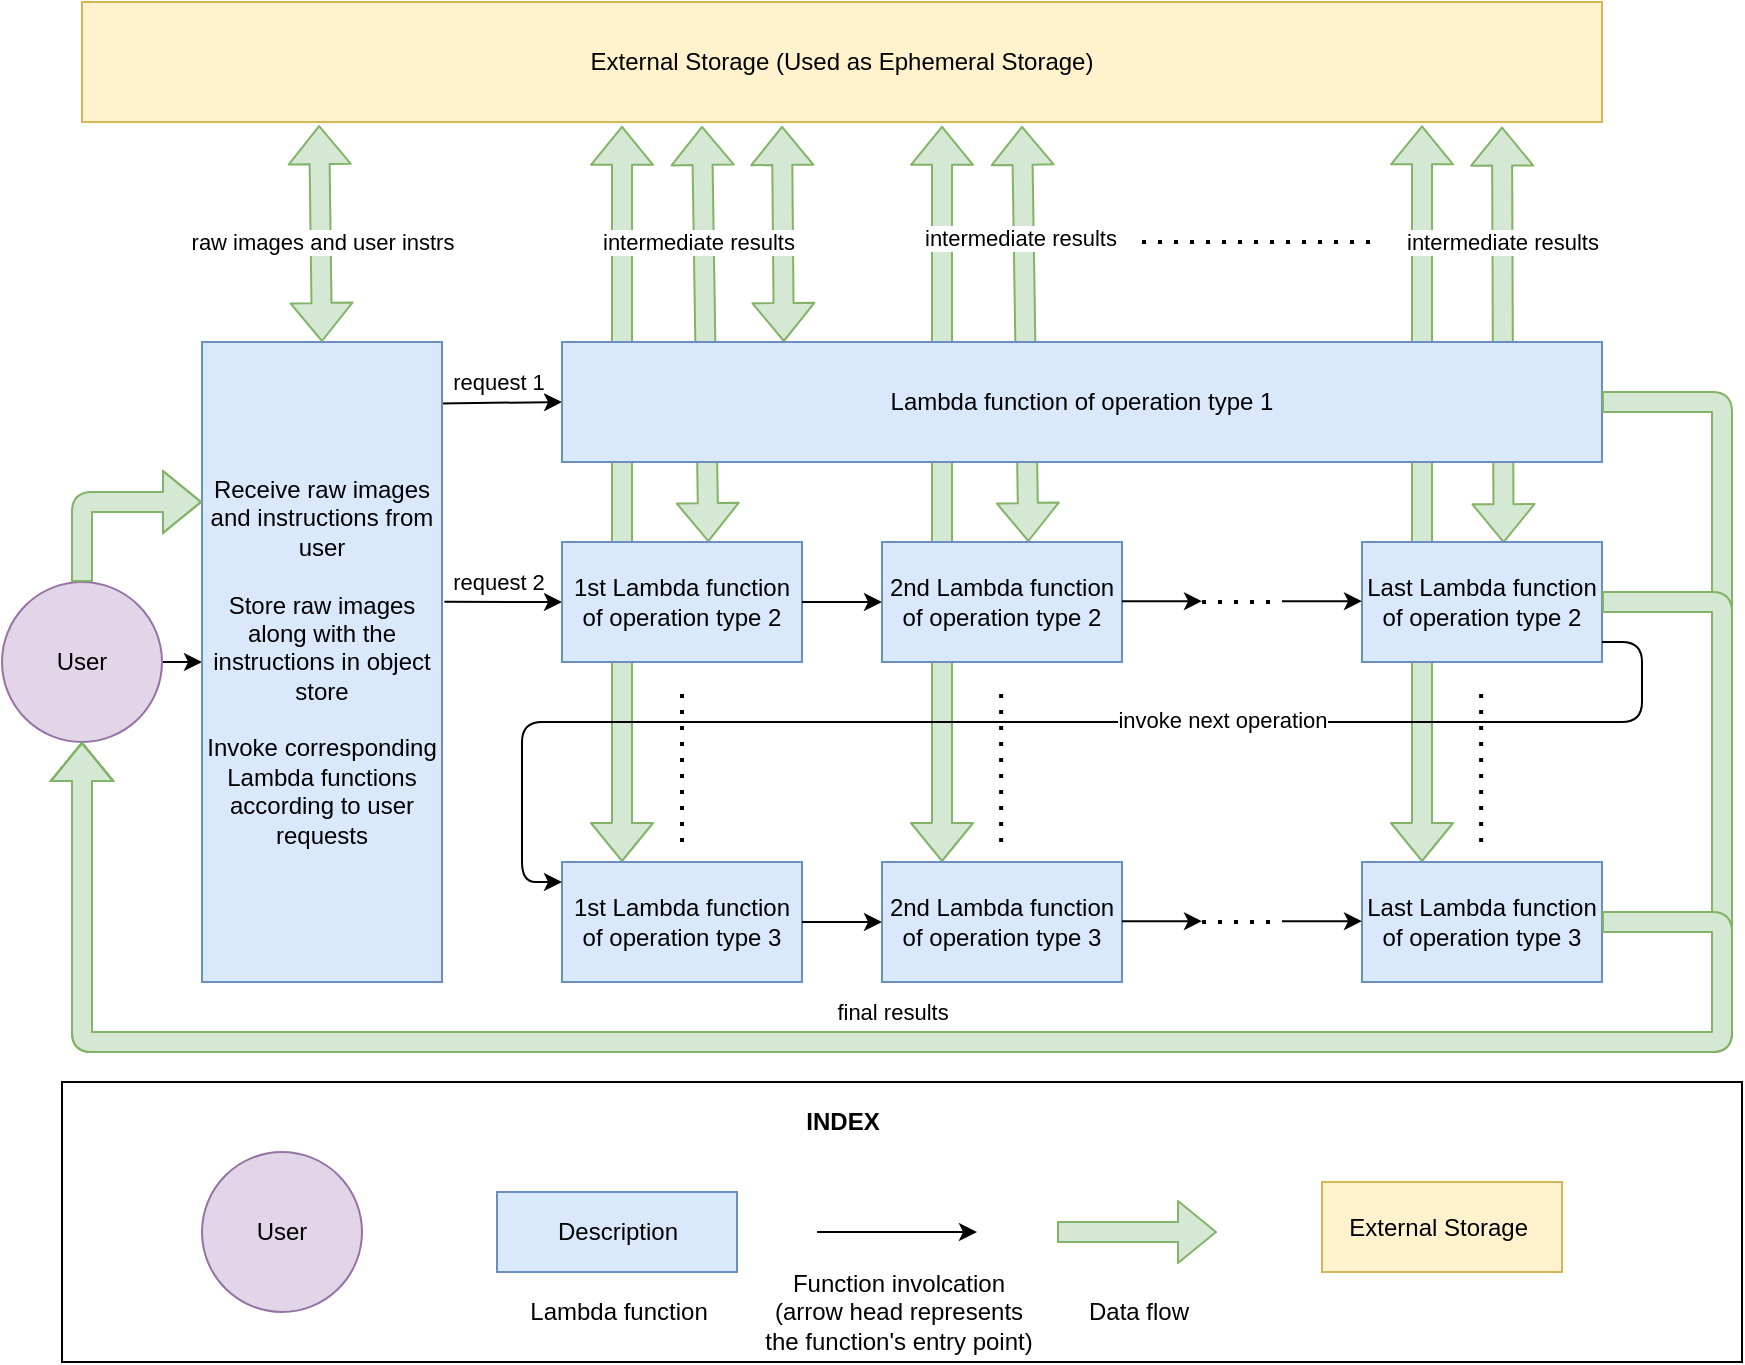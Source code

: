 <mxfile>
    <diagram id="F7K-zjEf-qT3mnokCyHK" name="Page-1">
        <mxGraphModel dx="968" dy="637" grid="1" gridSize="10" guides="1" tooltips="1" connect="1" arrows="1" fold="1" page="0" pageScale="1" pageWidth="850" pageHeight="1100" math="0" shadow="0">
            <root>
                <mxCell id="0"/>
                <mxCell id="1" parent="0"/>
                <mxCell id="126" value="" style="shape=flexArrow;endArrow=classic;html=1;fillColor=#d5e8d4;strokeColor=#82b366;exitX=0.988;exitY=1.038;exitDx=0;exitDy=0;exitPerimeter=0;entryX=0.59;entryY=0.01;entryDx=0;entryDy=0;entryPerimeter=0;startArrow=classic;" parent="1" target="93" edge="1">
                    <mxGeometry width="50" height="50" relative="1" as="geometry">
                        <mxPoint x="750.0" y="92.28" as="sourcePoint"/>
                        <mxPoint x="750.12" y="200" as="targetPoint"/>
                    </mxGeometry>
                </mxCell>
                <mxCell id="127" value="" style="shape=flexArrow;endArrow=classic;html=1;fillColor=#d5e8d4;strokeColor=#82b366;exitX=0.988;exitY=1.038;exitDx=0;exitDy=0;exitPerimeter=0;entryX=0.25;entryY=0;entryDx=0;entryDy=0;startArrow=classic;" parent="1" target="101" edge="1">
                    <mxGeometry width="50" height="50" relative="1" as="geometry">
                        <mxPoint x="710" y="91.68" as="sourcePoint"/>
                        <mxPoint x="710.8" y="300.0" as="targetPoint"/>
                    </mxGeometry>
                </mxCell>
                <mxCell id="109" value="" style="shape=flexArrow;endArrow=classic;startArrow=classic;html=1;exitX=0.25;exitY=0;exitDx=0;exitDy=0;entryX=0.183;entryY=1.033;entryDx=0;entryDy=0;entryPerimeter=0;fillColor=#d5e8d4;strokeColor=#82b366;" parent="1" source="99" edge="1">
                    <mxGeometry width="100" height="100" relative="1" as="geometry">
                        <mxPoint x="473.2" y="300.0" as="sourcePoint"/>
                        <mxPoint x="470" y="91.92" as="targetPoint"/>
                    </mxGeometry>
                </mxCell>
                <mxCell id="111" value="" style="shape=flexArrow;endArrow=classic;startArrow=classic;html=1;exitX=0.25;exitY=0;exitDx=0;exitDy=0;entryX=0.183;entryY=1.033;entryDx=0;entryDy=0;entryPerimeter=0;fillColor=#d5e8d4;strokeColor=#82b366;" parent="1" edge="1">
                    <mxGeometry width="100" height="100" relative="1" as="geometry">
                        <mxPoint x="310" y="460" as="sourcePoint"/>
                        <mxPoint x="310" y="91.92" as="targetPoint"/>
                    </mxGeometry>
                </mxCell>
                <mxCell id="106" value="" style="shape=flexArrow;endArrow=classic;startArrow=classic;html=1;exitX=0.61;exitY=0.001;exitDx=0;exitDy=0;entryX=0.183;entryY=1.033;entryDx=0;entryDy=0;entryPerimeter=0;fillColor=#d5e8d4;strokeColor=#82b366;exitPerimeter=0;" parent="1" source="89" edge="1">
                    <mxGeometry width="100" height="100" relative="1" as="geometry">
                        <mxPoint x="350.92" y="200" as="sourcePoint"/>
                        <mxPoint x="350" y="91.98" as="targetPoint"/>
                    </mxGeometry>
                </mxCell>
                <mxCell id="107" value="" style="shape=flexArrow;endArrow=classic;startArrow=classic;html=1;exitX=0.61;exitY=0.001;exitDx=0;exitDy=0;entryX=0.183;entryY=1.033;entryDx=0;entryDy=0;entryPerimeter=0;fillColor=#d5e8d4;strokeColor=#82b366;exitPerimeter=0;" parent="1" edge="1">
                    <mxGeometry width="100" height="100" relative="1" as="geometry">
                        <mxPoint x="513.2" y="300.0" as="sourcePoint"/>
                        <mxPoint x="510" y="91.92" as="targetPoint"/>
                    </mxGeometry>
                </mxCell>
                <mxCell id="114" value="intermediate results" style="edgeLabel;html=1;align=center;verticalAlign=middle;resizable=0;points=[];" parent="107" vertex="1" connectable="0">
                    <mxGeometry x="0.466" y="2" relative="1" as="geometry">
                        <mxPoint as="offset"/>
                    </mxGeometry>
                </mxCell>
                <mxCell id="2" value="" style="rounded=0;whiteSpace=wrap;html=1;fillColor=default;glass=0;" parent="1" vertex="1">
                    <mxGeometry x="30" y="570" width="840" height="140" as="geometry"/>
                </mxCell>
                <mxCell id="138" value="" style="edgeStyle=none;html=1;" edge="1" parent="1" source="3" target="5">
                    <mxGeometry relative="1" as="geometry"/>
                </mxCell>
                <mxCell id="3" value="User" style="ellipse;whiteSpace=wrap;html=1;aspect=fixed;fillColor=#e1d5e7;strokeColor=#9673a6;" parent="1" vertex="1">
                    <mxGeometry y="320" width="80" height="80" as="geometry"/>
                </mxCell>
                <mxCell id="4" value="External Storage (Used as Ephemeral Storage)" style="rounded=0;whiteSpace=wrap;html=1;fillColor=#fff2cc;strokeColor=#d6b656;" parent="1" vertex="1">
                    <mxGeometry x="40" y="30" width="760" height="60" as="geometry"/>
                </mxCell>
                <mxCell id="79" value="" style="edgeStyle=none;html=1;entryX=0;entryY=0.5;entryDx=0;entryDy=0;exitX=0.994;exitY=0.096;exitDx=0;exitDy=0;exitPerimeter=0;" parent="1" source="5" target="6" edge="1">
                    <mxGeometry relative="1" as="geometry">
                        <Array as="points"/>
                    </mxGeometry>
                </mxCell>
                <mxCell id="132" value="request 1" style="edgeLabel;html=1;align=center;verticalAlign=middle;resizable=0;points=[];" vertex="1" connectable="0" parent="79">
                    <mxGeometry x="-0.422" y="1" relative="1" as="geometry">
                        <mxPoint x="11" y="-10" as="offset"/>
                    </mxGeometry>
                </mxCell>
                <mxCell id="5" value="Receive raw images and instructions from user&lt;br&gt;&lt;br&gt;Store raw images along with the instructions in object store&lt;br&gt;&lt;br&gt;Invoke corresponding Lambda functions according to user requests" style="rounded=0;whiteSpace=wrap;html=1;fillColor=#dae8fc;strokeColor=#6c8ebf;" parent="1" vertex="1">
                    <mxGeometry x="100" y="200" width="120" height="320" as="geometry"/>
                </mxCell>
                <mxCell id="6" value="Lambda function of operation type 1" style="rounded=0;whiteSpace=wrap;html=1;fillColor=#dae8fc;strokeColor=#6c8ebf;" parent="1" vertex="1">
                    <mxGeometry x="280" y="200" width="520" height="60" as="geometry"/>
                </mxCell>
                <mxCell id="9" value="" style="endArrow=none;dashed=1;html=1;dashPattern=1 3;strokeWidth=2;" parent="1" edge="1">
                    <mxGeometry width="50" height="50" relative="1" as="geometry">
                        <mxPoint x="340" y="450" as="sourcePoint"/>
                        <mxPoint x="340" y="370" as="targetPoint"/>
                    </mxGeometry>
                </mxCell>
                <mxCell id="20" value="" style="shape=flexArrow;endArrow=classic;startArrow=classic;html=1;exitX=0.5;exitY=0;exitDx=0;exitDy=0;entryX=0.156;entryY=1.026;entryDx=0;entryDy=0;entryPerimeter=0;fillColor=#d5e8d4;strokeColor=#82b366;" parent="1" source="5" target="4" edge="1">
                    <mxGeometry width="100" height="100" relative="1" as="geometry">
                        <mxPoint x="360" y="420" as="sourcePoint"/>
                        <mxPoint x="460" y="320" as="targetPoint"/>
                    </mxGeometry>
                </mxCell>
                <mxCell id="116" value="raw images and user instrs" style="edgeLabel;html=1;align=center;verticalAlign=middle;resizable=0;points=[];" parent="20" vertex="1" connectable="0">
                    <mxGeometry x="0.223" y="3" relative="1" as="geometry">
                        <mxPoint x="4" y="16" as="offset"/>
                    </mxGeometry>
                </mxCell>
                <mxCell id="21" value="" style="shape=flexArrow;endArrow=classic;startArrow=classic;html=1;exitX=0.5;exitY=0;exitDx=0;exitDy=0;entryX=0.183;entryY=1.033;entryDx=0;entryDy=0;entryPerimeter=0;fillColor=#d5e8d4;strokeColor=#82b366;" parent="1" edge="1">
                    <mxGeometry width="100" height="100" relative="1" as="geometry">
                        <mxPoint x="390.92" y="200" as="sourcePoint"/>
                        <mxPoint x="390" y="91.98" as="targetPoint"/>
                    </mxGeometry>
                </mxCell>
                <mxCell id="23" value="" style="shape=flexArrow;endArrow=classic;html=1;exitX=0.5;exitY=0;exitDx=0;exitDy=0;entryX=0;entryY=0.25;entryDx=0;entryDy=0;fillColor=#d5e8d4;strokeColor=#82b366;" parent="1" source="3" target="5" edge="1">
                    <mxGeometry width="50" height="50" relative="1" as="geometry">
                        <mxPoint x="390" y="400" as="sourcePoint"/>
                        <mxPoint x="440" y="350" as="targetPoint"/>
                        <Array as="points">
                            <mxPoint x="40" y="280"/>
                        </Array>
                    </mxGeometry>
                </mxCell>
                <mxCell id="26" value="Description" style="rounded=0;whiteSpace=wrap;html=1;fillColor=#dae8fc;strokeColor=#6c8ebf;" parent="1" vertex="1">
                    <mxGeometry x="247.5" y="625" width="120" height="40" as="geometry"/>
                </mxCell>
                <mxCell id="27" value="Lambda function" style="text;html=1;align=center;verticalAlign=middle;resizable=0;points=[];autosize=1;strokeColor=none;fillColor=none;" parent="1" vertex="1">
                    <mxGeometry x="257.5" y="675" width="100" height="20" as="geometry"/>
                </mxCell>
                <mxCell id="28" value="&lt;b&gt;INDEX&lt;/b&gt;" style="text;html=1;align=center;verticalAlign=middle;resizable=0;points=[];autosize=1;strokeColor=none;fillColor=none;" parent="1" vertex="1">
                    <mxGeometry x="395" y="580" width="50" height="20" as="geometry"/>
                </mxCell>
                <mxCell id="29" value="" style="endArrow=classic;html=1;" parent="1" edge="1">
                    <mxGeometry width="50" height="50" relative="1" as="geometry">
                        <mxPoint x="407.5" y="645" as="sourcePoint"/>
                        <mxPoint x="487.5" y="645" as="targetPoint"/>
                    </mxGeometry>
                </mxCell>
                <mxCell id="30" value="Function involcation&lt;br&gt;(arrow head represents&lt;br&gt;the function's entry point)" style="text;html=1;align=center;verticalAlign=middle;resizable=0;points=[];autosize=1;strokeColor=none;fillColor=none;" parent="1" vertex="1">
                    <mxGeometry x="372.5" y="660" width="150" height="50" as="geometry"/>
                </mxCell>
                <mxCell id="31" value="" style="shape=flexArrow;endArrow=classic;html=1;fillColor=#d5e8d4;strokeColor=#82b366;" parent="1" edge="1">
                    <mxGeometry width="50" height="50" relative="1" as="geometry">
                        <mxPoint x="527.5" y="645" as="sourcePoint"/>
                        <mxPoint x="607.5" y="645" as="targetPoint"/>
                    </mxGeometry>
                </mxCell>
                <mxCell id="32" value="Data flow" style="text;html=1;align=center;verticalAlign=middle;resizable=0;points=[];autosize=1;strokeColor=none;fillColor=none;" parent="1" vertex="1">
                    <mxGeometry x="532.5" y="675" width="70" height="20" as="geometry"/>
                </mxCell>
                <mxCell id="44" value="" style="endArrow=none;dashed=1;html=1;dashPattern=1 3;strokeWidth=2;" parent="1" edge="1">
                    <mxGeometry width="50" height="50" relative="1" as="geometry">
                        <mxPoint x="570" y="150" as="sourcePoint"/>
                        <mxPoint x="690" y="150" as="targetPoint"/>
                        <Array as="points"/>
                    </mxGeometry>
                </mxCell>
                <mxCell id="88" value="" style="edgeStyle=none;html=1;entryX=0;entryY=0.5;entryDx=0;entryDy=0;exitX=1.01;exitY=0.406;exitDx=0;exitDy=0;exitPerimeter=0;" parent="1" target="89" edge="1" source="5">
                    <mxGeometry relative="1" as="geometry">
                        <mxPoint x="239.28" y="330.72" as="sourcePoint"/>
                        <Array as="points"/>
                    </mxGeometry>
                </mxCell>
                <mxCell id="133" value="request 2" style="edgeLabel;html=1;align=center;verticalAlign=middle;resizable=0;points=[];" vertex="1" connectable="0" parent="88">
                    <mxGeometry x="-0.411" relative="1" as="geometry">
                        <mxPoint x="9" y="-10" as="offset"/>
                    </mxGeometry>
                </mxCell>
                <mxCell id="89" value="1st Lambda function of operation type 2" style="rounded=0;whiteSpace=wrap;html=1;fillColor=#dae8fc;strokeColor=#6c8ebf;" parent="1" vertex="1">
                    <mxGeometry x="280" y="300" width="120" height="60" as="geometry"/>
                </mxCell>
                <mxCell id="90" value="" style="endArrow=classic;html=1;exitX=1;exitY=0.5;exitDx=0;exitDy=0;" parent="1" source="89" edge="1">
                    <mxGeometry width="50" height="50" relative="1" as="geometry">
                        <mxPoint x="440" y="320" as="sourcePoint"/>
                        <mxPoint x="440" y="330" as="targetPoint"/>
                    </mxGeometry>
                </mxCell>
                <mxCell id="91" value="2nd Lambda function of operation type 2" style="rounded=0;whiteSpace=wrap;html=1;fillColor=#dae8fc;strokeColor=#6c8ebf;" parent="1" vertex="1">
                    <mxGeometry x="440" y="300" width="120" height="60" as="geometry"/>
                </mxCell>
                <mxCell id="92" value="" style="endArrow=none;dashed=1;html=1;dashPattern=1 3;strokeWidth=2;" parent="1" edge="1">
                    <mxGeometry width="50" height="50" relative="1" as="geometry">
                        <mxPoint x="600" y="330" as="sourcePoint"/>
                        <mxPoint x="640" y="330" as="targetPoint"/>
                        <Array as="points"/>
                    </mxGeometry>
                </mxCell>
                <mxCell id="119" value="" style="edgeStyle=none;shape=link;html=1;entryX=0.5;entryY=1;entryDx=0;entryDy=0;exitX=1;exitY=0.5;exitDx=0;exitDy=0;width=10.833;shadow=0;sketch=0;fillColor=#d5e8d4;strokeColor=none;startFill=1;" parent="1" source="93" edge="1">
                    <mxGeometry relative="1" as="geometry">
                        <mxPoint x="860" y="330" as="targetPoint"/>
                    </mxGeometry>
                </mxCell>
                <mxCell id="93" value="Last Lambda function of operation type 2" style="rounded=0;whiteSpace=wrap;html=1;fillColor=#dae8fc;strokeColor=#6c8ebf;" parent="1" vertex="1">
                    <mxGeometry x="680" y="300" width="120" height="60" as="geometry"/>
                </mxCell>
                <mxCell id="94" value="" style="endArrow=classic;html=1;" parent="1" edge="1">
                    <mxGeometry width="50" height="50" relative="1" as="geometry">
                        <mxPoint x="560" y="329.58" as="sourcePoint"/>
                        <mxPoint x="600" y="329.58" as="targetPoint"/>
                    </mxGeometry>
                </mxCell>
                <mxCell id="95" value="" style="endArrow=classic;html=1;" parent="1" edge="1">
                    <mxGeometry width="50" height="50" relative="1" as="geometry">
                        <mxPoint x="640" y="329.58" as="sourcePoint"/>
                        <mxPoint x="680" y="329.58" as="targetPoint"/>
                    </mxGeometry>
                </mxCell>
                <mxCell id="97" value="1st Lambda function of operation type 3" style="rounded=0;whiteSpace=wrap;html=1;fillColor=#dae8fc;strokeColor=#6c8ebf;" parent="1" vertex="1">
                    <mxGeometry x="280" y="460" width="120" height="60" as="geometry"/>
                </mxCell>
                <mxCell id="98" value="" style="endArrow=classic;html=1;exitX=1;exitY=0.5;exitDx=0;exitDy=0;" parent="1" source="97" edge="1">
                    <mxGeometry width="50" height="50" relative="1" as="geometry">
                        <mxPoint x="440" y="480" as="sourcePoint"/>
                        <mxPoint x="440" y="490" as="targetPoint"/>
                    </mxGeometry>
                </mxCell>
                <mxCell id="99" value="2nd Lambda function of operation type 3" style="rounded=0;whiteSpace=wrap;html=1;fillColor=#dae8fc;strokeColor=#6c8ebf;" parent="1" vertex="1">
                    <mxGeometry x="440" y="460" width="120" height="60" as="geometry"/>
                </mxCell>
                <mxCell id="100" value="" style="endArrow=none;dashed=1;html=1;dashPattern=1 3;strokeWidth=2;" parent="1" edge="1">
                    <mxGeometry width="50" height="50" relative="1" as="geometry">
                        <mxPoint x="600" y="490" as="sourcePoint"/>
                        <mxPoint x="640" y="490" as="targetPoint"/>
                        <Array as="points"/>
                    </mxGeometry>
                </mxCell>
                <mxCell id="101" value="Last Lambda function of operation type 3" style="rounded=0;whiteSpace=wrap;html=1;fillColor=#dae8fc;strokeColor=#6c8ebf;" parent="1" vertex="1">
                    <mxGeometry x="680" y="460" width="120" height="60" as="geometry"/>
                </mxCell>
                <mxCell id="102" value="" style="endArrow=classic;html=1;" parent="1" edge="1">
                    <mxGeometry width="50" height="50" relative="1" as="geometry">
                        <mxPoint x="560" y="489.58" as="sourcePoint"/>
                        <mxPoint x="600" y="489.58" as="targetPoint"/>
                    </mxGeometry>
                </mxCell>
                <mxCell id="103" value="" style="endArrow=classic;html=1;" parent="1" edge="1">
                    <mxGeometry width="50" height="50" relative="1" as="geometry">
                        <mxPoint x="640" y="489.58" as="sourcePoint"/>
                        <mxPoint x="680" y="489.58" as="targetPoint"/>
                    </mxGeometry>
                </mxCell>
                <mxCell id="104" value="" style="endArrow=none;dashed=1;html=1;dashPattern=1 3;strokeWidth=2;" parent="1" edge="1">
                    <mxGeometry width="50" height="50" relative="1" as="geometry">
                        <mxPoint x="499.58" y="450" as="sourcePoint"/>
                        <mxPoint x="499.58" y="370" as="targetPoint"/>
                    </mxGeometry>
                </mxCell>
                <mxCell id="105" value="" style="endArrow=none;dashed=1;html=1;dashPattern=1 3;strokeWidth=2;" parent="1" edge="1">
                    <mxGeometry width="50" height="50" relative="1" as="geometry">
                        <mxPoint x="739.58" y="450" as="sourcePoint"/>
                        <mxPoint x="739.58" y="370" as="targetPoint"/>
                    </mxGeometry>
                </mxCell>
                <mxCell id="115" value="intermediate results" style="edgeLabel;html=1;align=center;verticalAlign=middle;resizable=0;points=[];" parent="1" vertex="1" connectable="0">
                    <mxGeometry x="347.495" y="149.999" as="geometry"/>
                </mxCell>
                <mxCell id="117" value="" style="shape=flexArrow;endArrow=classic;html=1;entryX=0.5;entryY=1;entryDx=0;entryDy=0;fillColor=#d5e8d4;strokeColor=#82b366;exitX=1;exitY=0.5;exitDx=0;exitDy=0;" parent="1" target="3" edge="1">
                    <mxGeometry width="50" height="50" relative="1" as="geometry">
                        <mxPoint x="800" y="230" as="sourcePoint"/>
                        <mxPoint x="80.0" y="480" as="targetPoint"/>
                        <Array as="points">
                            <mxPoint x="860" y="230"/>
                            <mxPoint x="860" y="550"/>
                            <mxPoint x="40" y="550"/>
                        </Array>
                    </mxGeometry>
                </mxCell>
                <mxCell id="121" value="" style="shape=link;endArrow=classic;html=1;fillColor=#d5e8d4;strokeColor=none;width=10.833;endFill=1;fillOpacity=100;strokeWidth=1;" parent="1" edge="1">
                    <mxGeometry width="50" height="50" relative="1" as="geometry">
                        <mxPoint x="800" y="329.58" as="sourcePoint"/>
                        <mxPoint x="860" y="330" as="targetPoint"/>
                        <Array as="points">
                            <mxPoint x="860" y="330"/>
                        </Array>
                    </mxGeometry>
                </mxCell>
                <mxCell id="124" value="" style="shape=flexArrow;endArrow=classic;html=1;fillColor=#d5e8d4;strokeColor=#82b366;" parent="1" edge="1">
                    <mxGeometry width="50" height="50" relative="1" as="geometry">
                        <mxPoint x="800" y="330" as="sourcePoint"/>
                        <mxPoint x="40" y="400" as="targetPoint"/>
                        <Array as="points">
                            <mxPoint x="860" y="330"/>
                            <mxPoint x="860" y="550"/>
                            <mxPoint x="40" y="550"/>
                        </Array>
                    </mxGeometry>
                </mxCell>
                <mxCell id="123" value="" style="shape=flexArrow;endArrow=classic;html=1;fillColor=#d5e8d4;strokeColor=#82b366;" parent="1" edge="1">
                    <mxGeometry width="50" height="50" relative="1" as="geometry">
                        <mxPoint x="800" y="490.0" as="sourcePoint"/>
                        <mxPoint x="40" y="400" as="targetPoint"/>
                        <Array as="points">
                            <mxPoint x="860" y="490"/>
                            <mxPoint x="860" y="550"/>
                            <mxPoint x="40" y="550"/>
                        </Array>
                    </mxGeometry>
                </mxCell>
                <mxCell id="131" value="final results" style="edgeLabel;html=1;align=center;verticalAlign=middle;resizable=0;points=[];" vertex="1" connectable="0" parent="123">
                    <mxGeometry x="-0.022" y="1" relative="1" as="geometry">
                        <mxPoint x="-2" y="-16" as="offset"/>
                    </mxGeometry>
                </mxCell>
                <mxCell id="128" value="intermediate results" style="edgeLabel;html=1;align=center;verticalAlign=middle;resizable=0;points=[];" parent="1" vertex="1" connectable="0">
                    <mxGeometry x="749.995" y="149.999" as="geometry"/>
                </mxCell>
                <mxCell id="129" value="" style="endArrow=classic;html=1;" edge="1" parent="1">
                    <mxGeometry width="50" height="50" relative="1" as="geometry">
                        <mxPoint x="800" y="350" as="sourcePoint"/>
                        <mxPoint x="280" y="470" as="targetPoint"/>
                        <Array as="points">
                            <mxPoint x="820" y="350"/>
                            <mxPoint x="820" y="390"/>
                            <mxPoint x="260" y="390"/>
                            <mxPoint x="260" y="470"/>
                        </Array>
                    </mxGeometry>
                </mxCell>
                <mxCell id="130" value="invoke next operation" style="edgeLabel;html=1;align=center;verticalAlign=middle;resizable=0;points=[];" vertex="1" connectable="0" parent="129">
                    <mxGeometry x="-0.249" y="-1" relative="1" as="geometry">
                        <mxPoint as="offset"/>
                    </mxGeometry>
                </mxCell>
                <mxCell id="135" value="User" style="ellipse;whiteSpace=wrap;html=1;aspect=fixed;fillColor=#e1d5e7;strokeColor=#9673a6;" vertex="1" parent="1">
                    <mxGeometry x="100" y="605" width="80" height="80" as="geometry"/>
                </mxCell>
                <mxCell id="136" value="External Storage&amp;nbsp;" style="rounded=0;whiteSpace=wrap;html=1;fillColor=#fff2cc;strokeColor=#d6b656;" vertex="1" parent="1">
                    <mxGeometry x="660" y="620" width="120" height="45" as="geometry"/>
                </mxCell>
            </root>
        </mxGraphModel>
    </diagram>
</mxfile>